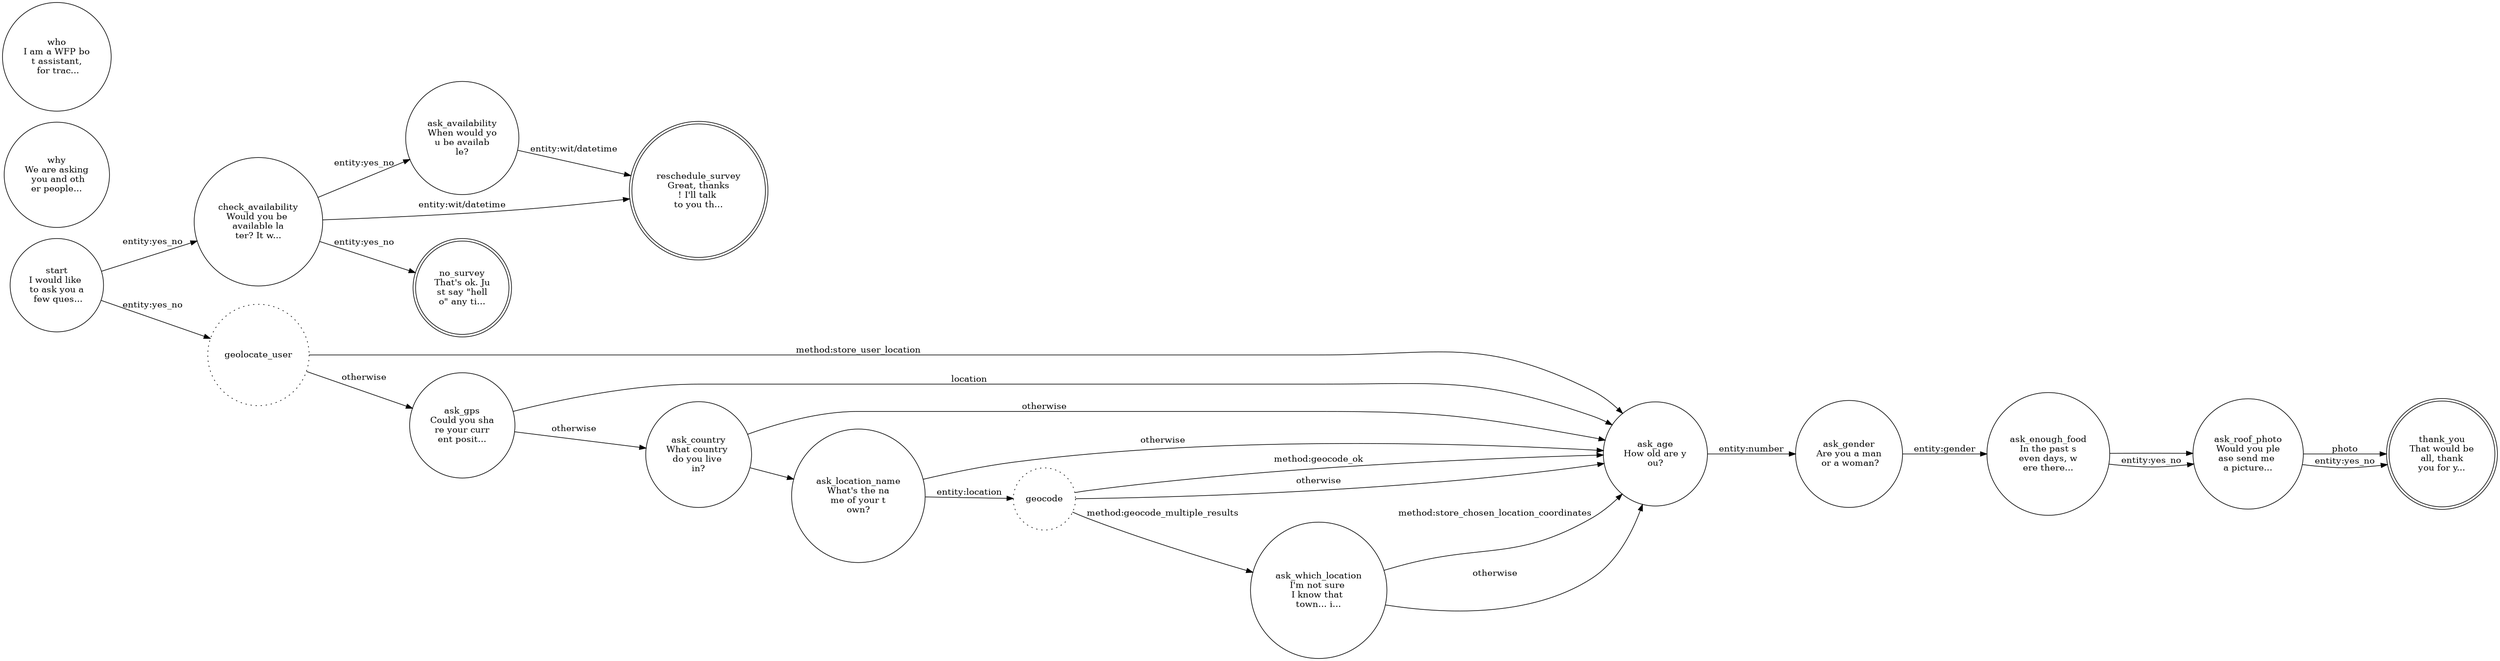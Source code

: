 digraph survey_flow {
	rankdir=LR;
	size="40";
	start [ label = "start
I would like 
to ask you a
 few ques...
", shape = circle, style= solid ];
	check_availability [ label = "check_availability
Would you be 
available la
ter? It w...
", shape = circle, style= solid ];
	ask_availability [ label = "ask_availability
When would yo
u be availab
le?", shape = circle, style= solid ];
	reschedule_survey [ label = "reschedule_survey
Great, thanks
! I'll talk 
to you th...
", shape = doublecircle, style= solid ];
	no_survey [ label = "no_survey
That's ok. Ju
st say \"hell
o\" any ti...
", shape = doublecircle, style= solid ];
	ask_age [ label = "ask_age
How old are y
ou?", shape = circle, style= solid ];
	ask_gender [ label = "ask_gender
Are you a man
 or a woman?
", shape = circle, style= solid ];
	geolocate_user [ label = "geolocate_user
", shape = circle, style= dotted ];
	ask_gps [ label = "ask_gps
Could you sha
re your curr
ent posit...
", shape = circle, style= solid ];
	ask_country [ label = "ask_country
What country 
do you live 
in?", shape = circle, style= solid ];
	ask_location_name [ label = "ask_location_name
What's the na
me of your t
own?", shape = circle, style= solid ];
	geocode [ label = "geocode
", shape = circle, style= dotted ];
	ask_which_location [ label = "ask_which_location
I'm not sure 
I know that 
town... i...
", shape = circle, style= solid ];
	ask_enough_food [ label = "ask_enough_food
In the past s
even days, w
ere there...
", shape = circle, style= solid ];
	ask_roof_photo [ label = "ask_roof_photo
Would you ple
ase send me 
a picture...
", shape = circle, style= solid ];
	thank_you [ label = "thank_you
That would be
 all, thank 
you for y...
", shape = doublecircle, style= solid ];
	why [ label = "why
We are asking
 you and oth
er people...
", shape = circle, style= solid ];
	who [ label = "who
I am a WFP bo
t assistant,
 for trac...
", shape = circle, style= solid ];
	start -> geolocate_user [ label = "entity:yes_no", dir = forward ];
	start -> check_availability [ label = "entity:yes_no", dir = forward ];
	check_availability -> ask_availability [ label = "entity:yes_no", dir = forward ];
	check_availability -> no_survey [ label = "entity:yes_no", dir = forward ];
	check_availability -> reschedule_survey [ label = "entity:wit/datetime", dir = forward ];
	ask_availability -> reschedule_survey [ label = "entity:wit/datetime", dir = forward ];
	ask_age -> ask_gender [ label = "entity:number", dir = forward ];
	ask_gender -> ask_enough_food [ label = "entity:gender", dir = forward ];
	geolocate_user -> ask_age [ label = "method:store_user_location", dir = forward ];
	geolocate_user -> ask_gps [ label = "otherwise", dir = forward ];
	ask_gps -> ask_age [ label = "location", dir = forward ];
	ask_gps -> ask_country [ label = "otherwise", dir = forward ];
	ask_country -> ask_location_name [ label = "", dir = forward ];
	ask_country -> ask_age [ label = "otherwise", dir = forward ];
	ask_location_name -> geocode [ label = "entity:location", dir = forward ];
	ask_location_name -> ask_age [ label = "otherwise", dir = forward ];
	geocode -> ask_age [ label = "method:geocode_ok", dir = forward ];
	geocode -> ask_which_location [ label = "method:geocode_multiple_results", dir = forward ];
	geocode -> ask_age [ label = "otherwise", dir = forward ];
	ask_which_location -> ask_age [ label = "method:store_chosen_location_coordinates", dir = forward ];
	ask_which_location -> ask_age [ label = "otherwise", dir = forward ];
	ask_enough_food -> ask_roof_photo [ label = "", dir = forward ];
	ask_enough_food -> ask_roof_photo [ label = "entity:yes_no", dir = forward ];
	ask_roof_photo -> thank_you [ label = "photo", dir = forward ];
	ask_roof_photo -> thank_you [ label = "entity:yes_no", dir = forward ];
}
